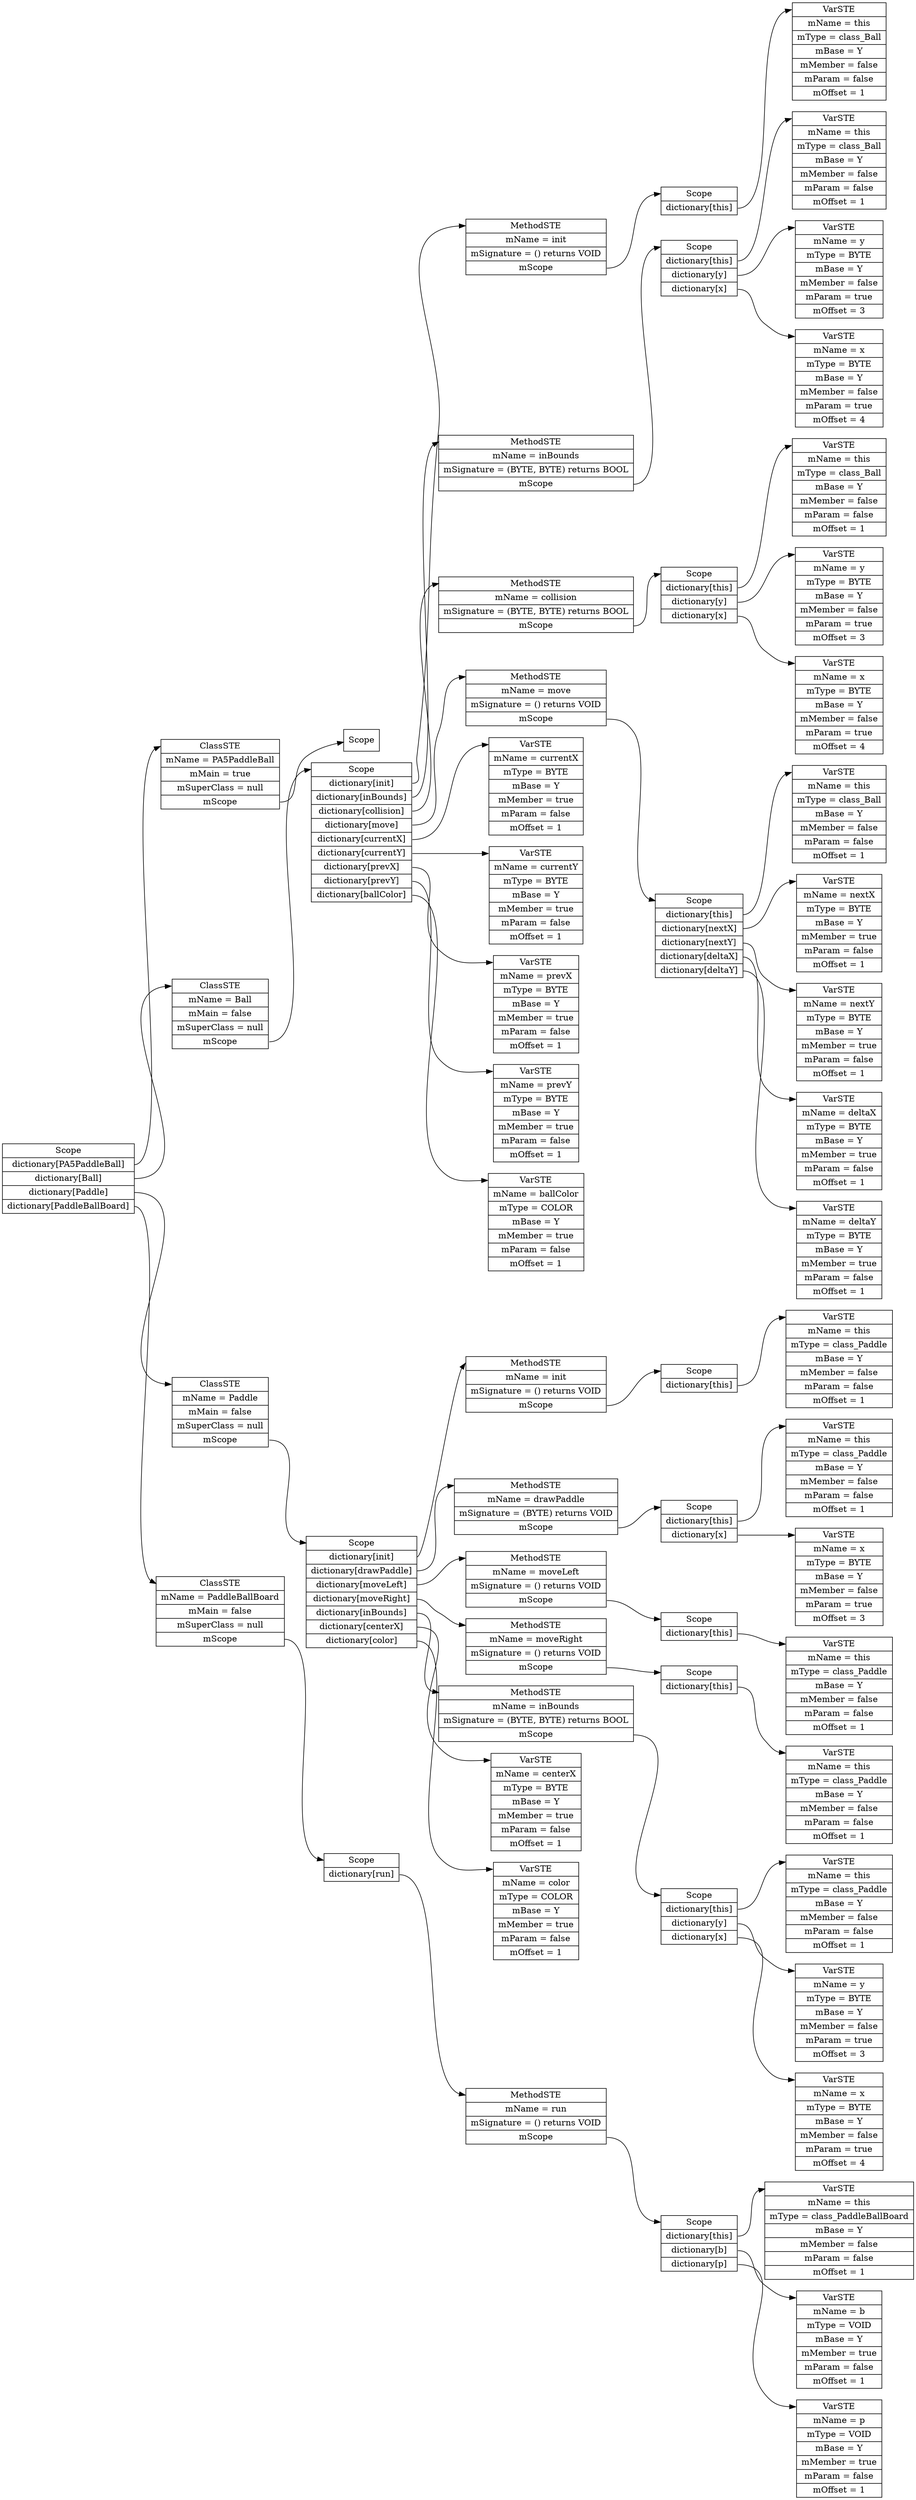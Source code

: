 digraph SymTable {
	graph [rankdir="LR"];
	node [shape=record];
	0 [label=" <f0> Scope | <f1> dictionary\[PA5PaddleBall\] | <f2> dictionary\[Ball\] | <f3> dictionary\[Paddle\] | <f4> dictionary\[PaddleBallBoard\] "];
	0:<f1> -> 1:<f0>;
	1 [label=" <f0> ClassSTE | <f1> mName = PA5PaddleBall| <f2> mMain = true| <f3> mSuperClass = null| <f4> mScope "];
	1:<f4> -> 2:<f0>;
	2 [label=" <f0> Scope "];
	0:<f2> -> 3:<f0>;
	3 [label=" <f0> ClassSTE | <f1> mName = Ball| <f2> mMain = false| <f3> mSuperClass = null| <f4> mScope "];
	3:<f4> -> 4:<f0>;
	4 [label=" <f0> Scope | <f1> dictionary\[init\] | <f2> dictionary\[inBounds\] | <f3> dictionary\[collision\] | <f4> dictionary\[move\] | <f5> dictionary\[currentX\] | <f6> dictionary\[currentY\] | <f7> dictionary\[prevX\] | <f8> dictionary\[prevY\] | <f9> dictionary\[ballColor\] "];
	4:<f1> -> 5:<f0>;
	5 [label=" <f0> MethodSTE | <f1> mName = init| <f2> mSignature = () returns VOID| <f3> mScope "];
	5:<f3> -> 6:<f0>;
	6 [label=" <f0> Scope | <f1> dictionary\[this\] "];
	6:<f1> -> 7:<f0>;
	7 [label=" <f0> VarSTE | <f1> mName = this| <f2> mType = class_Ball| <f3> mBase = Y| <f4> mMember = false| <f5> mParam = false| <f6> mOffset = 1"];
	4:<f2> -> 8:<f0>;
	8 [label=" <f0> MethodSTE | <f1> mName = inBounds| <f2> mSignature = (BYTE, BYTE) returns BOOL| <f3> mScope "];
	8:<f3> -> 9:<f0>;
	9 [label=" <f0> Scope | <f1> dictionary\[this\] | <f2> dictionary\[y\] | <f3> dictionary\[x\] "];
	9:<f1> -> 10:<f0>;
	10 [label=" <f0> VarSTE | <f1> mName = this| <f2> mType = class_Ball| <f3> mBase = Y| <f4> mMember = false| <f5> mParam = false| <f6> mOffset = 1"];
	9:<f2> -> 11:<f0>;
	11 [label=" <f0> VarSTE | <f1> mName = y| <f2> mType = BYTE| <f3> mBase = Y| <f4> mMember = false| <f5> mParam = true| <f6> mOffset = 3"];
	9:<f3> -> 12:<f0>;
	12 [label=" <f0> VarSTE | <f1> mName = x| <f2> mType = BYTE| <f3> mBase = Y| <f4> mMember = false| <f5> mParam = true| <f6> mOffset = 4"];
	4:<f3> -> 13:<f0>;
	13 [label=" <f0> MethodSTE | <f1> mName = collision| <f2> mSignature = (BYTE, BYTE) returns BOOL| <f3> mScope "];
	13:<f3> -> 14:<f0>;
	14 [label=" <f0> Scope | <f1> dictionary\[this\] | <f2> dictionary\[y\] | <f3> dictionary\[x\] "];
	14:<f1> -> 15:<f0>;
	15 [label=" <f0> VarSTE | <f1> mName = this| <f2> mType = class_Ball| <f3> mBase = Y| <f4> mMember = false| <f5> mParam = false| <f6> mOffset = 1"];
	14:<f2> -> 16:<f0>;
	16 [label=" <f0> VarSTE | <f1> mName = y| <f2> mType = BYTE| <f3> mBase = Y| <f4> mMember = false| <f5> mParam = true| <f6> mOffset = 3"];
	14:<f3> -> 17:<f0>;
	17 [label=" <f0> VarSTE | <f1> mName = x| <f2> mType = BYTE| <f3> mBase = Y| <f4> mMember = false| <f5> mParam = true| <f6> mOffset = 4"];
	4:<f4> -> 18:<f0>;
	18 [label=" <f0> MethodSTE | <f1> mName = move| <f2> mSignature = () returns VOID| <f3> mScope "];
	18:<f3> -> 19:<f0>;
	19 [label=" <f0> Scope | <f1> dictionary\[this\] | <f2> dictionary\[nextX\] | <f3> dictionary\[nextY\] | <f4> dictionary\[deltaX\] | <f5> dictionary\[deltaY\] "];
	19:<f1> -> 20:<f0>;
	20 [label=" <f0> VarSTE | <f1> mName = this| <f2> mType = class_Ball| <f3> mBase = Y| <f4> mMember = false| <f5> mParam = false| <f6> mOffset = 1"];
	19:<f2> -> 21:<f0>;
	21 [label=" <f0> VarSTE | <f1> mName = nextX| <f2> mType = BYTE| <f3> mBase = Y| <f4> mMember = true| <f5> mParam = false| <f6> mOffset = 1"];
	19:<f3> -> 22:<f0>;
	22 [label=" <f0> VarSTE | <f1> mName = nextY| <f2> mType = BYTE| <f3> mBase = Y| <f4> mMember = true| <f5> mParam = false| <f6> mOffset = 1"];
	19:<f4> -> 23:<f0>;
	23 [label=" <f0> VarSTE | <f1> mName = deltaX| <f2> mType = BYTE| <f3> mBase = Y| <f4> mMember = true| <f5> mParam = false| <f6> mOffset = 1"];
	19:<f5> -> 24:<f0>;
	24 [label=" <f0> VarSTE | <f1> mName = deltaY| <f2> mType = BYTE| <f3> mBase = Y| <f4> mMember = true| <f5> mParam = false| <f6> mOffset = 1"];
	4:<f5> -> 25:<f0>;
	25 [label=" <f0> VarSTE | <f1> mName = currentX| <f2> mType = BYTE| <f3> mBase = Y| <f4> mMember = true| <f5> mParam = false| <f6> mOffset = 1"];
	4:<f6> -> 26:<f0>;
	26 [label=" <f0> VarSTE | <f1> mName = currentY| <f2> mType = BYTE| <f3> mBase = Y| <f4> mMember = true| <f5> mParam = false| <f6> mOffset = 1"];
	4:<f7> -> 27:<f0>;
	27 [label=" <f0> VarSTE | <f1> mName = prevX| <f2> mType = BYTE| <f3> mBase = Y| <f4> mMember = true| <f5> mParam = false| <f6> mOffset = 1"];
	4:<f8> -> 28:<f0>;
	28 [label=" <f0> VarSTE | <f1> mName = prevY| <f2> mType = BYTE| <f3> mBase = Y| <f4> mMember = true| <f5> mParam = false| <f6> mOffset = 1"];
	4:<f9> -> 29:<f0>;
	29 [label=" <f0> VarSTE | <f1> mName = ballColor| <f2> mType = COLOR| <f3> mBase = Y| <f4> mMember = true| <f5> mParam = false| <f6> mOffset = 1"];
	0:<f3> -> 30:<f0>;
	30 [label=" <f0> ClassSTE | <f1> mName = Paddle| <f2> mMain = false| <f3> mSuperClass = null| <f4> mScope "];
	30:<f4> -> 31:<f0>;
	31 [label=" <f0> Scope | <f1> dictionary\[init\] | <f2> dictionary\[drawPaddle\] | <f3> dictionary\[moveLeft\] | <f4> dictionary\[moveRight\] | <f5> dictionary\[inBounds\] | <f6> dictionary\[centerX\] | <f7> dictionary\[color\] "];
	31:<f1> -> 32:<f0>;
	32 [label=" <f0> MethodSTE | <f1> mName = init| <f2> mSignature = () returns VOID| <f3> mScope "];
	32:<f3> -> 33:<f0>;
	33 [label=" <f0> Scope | <f1> dictionary\[this\] "];
	33:<f1> -> 34:<f0>;
	34 [label=" <f0> VarSTE | <f1> mName = this| <f2> mType = class_Paddle| <f3> mBase = Y| <f4> mMember = false| <f5> mParam = false| <f6> mOffset = 1"];
	31:<f2> -> 35:<f0>;
	35 [label=" <f0> MethodSTE | <f1> mName = drawPaddle| <f2> mSignature = (BYTE) returns VOID| <f3> mScope "];
	35:<f3> -> 36:<f0>;
	36 [label=" <f0> Scope | <f1> dictionary\[this\] | <f2> dictionary\[x\] "];
	36:<f1> -> 37:<f0>;
	37 [label=" <f0> VarSTE | <f1> mName = this| <f2> mType = class_Paddle| <f3> mBase = Y| <f4> mMember = false| <f5> mParam = false| <f6> mOffset = 1"];
	36:<f2> -> 38:<f0>;
	38 [label=" <f0> VarSTE | <f1> mName = x| <f2> mType = BYTE| <f3> mBase = Y| <f4> mMember = false| <f5> mParam = true| <f6> mOffset = 3"];
	31:<f3> -> 39:<f0>;
	39 [label=" <f0> MethodSTE | <f1> mName = moveLeft| <f2> mSignature = () returns VOID| <f3> mScope "];
	39:<f3> -> 40:<f0>;
	40 [label=" <f0> Scope | <f1> dictionary\[this\] "];
	40:<f1> -> 41:<f0>;
	41 [label=" <f0> VarSTE | <f1> mName = this| <f2> mType = class_Paddle| <f3> mBase = Y| <f4> mMember = false| <f5> mParam = false| <f6> mOffset = 1"];
	31:<f4> -> 42:<f0>;
	42 [label=" <f0> MethodSTE | <f1> mName = moveRight| <f2> mSignature = () returns VOID| <f3> mScope "];
	42:<f3> -> 43:<f0>;
	43 [label=" <f0> Scope | <f1> dictionary\[this\] "];
	43:<f1> -> 44:<f0>;
	44 [label=" <f0> VarSTE | <f1> mName = this| <f2> mType = class_Paddle| <f3> mBase = Y| <f4> mMember = false| <f5> mParam = false| <f6> mOffset = 1"];
	31:<f5> -> 45:<f0>;
	45 [label=" <f0> MethodSTE | <f1> mName = inBounds| <f2> mSignature = (BYTE, BYTE) returns BOOL| <f3> mScope "];
	45:<f3> -> 46:<f0>;
	46 [label=" <f0> Scope | <f1> dictionary\[this\] | <f2> dictionary\[y\] | <f3> dictionary\[x\] "];
	46:<f1> -> 47:<f0>;
	47 [label=" <f0> VarSTE | <f1> mName = this| <f2> mType = class_Paddle| <f3> mBase = Y| <f4> mMember = false| <f5> mParam = false| <f6> mOffset = 1"];
	46:<f2> -> 48:<f0>;
	48 [label=" <f0> VarSTE | <f1> mName = y| <f2> mType = BYTE| <f3> mBase = Y| <f4> mMember = false| <f5> mParam = true| <f6> mOffset = 3"];
	46:<f3> -> 49:<f0>;
	49 [label=" <f0> VarSTE | <f1> mName = x| <f2> mType = BYTE| <f3> mBase = Y| <f4> mMember = false| <f5> mParam = true| <f6> mOffset = 4"];
	31:<f6> -> 50:<f0>;
	50 [label=" <f0> VarSTE | <f1> mName = centerX| <f2> mType = BYTE| <f3> mBase = Y| <f4> mMember = true| <f5> mParam = false| <f6> mOffset = 1"];
	31:<f7> -> 51:<f0>;
	51 [label=" <f0> VarSTE | <f1> mName = color| <f2> mType = COLOR| <f3> mBase = Y| <f4> mMember = true| <f5> mParam = false| <f6> mOffset = 1"];
	0:<f4> -> 52:<f0>;
	52 [label=" <f0> ClassSTE | <f1> mName = PaddleBallBoard| <f2> mMain = false| <f3> mSuperClass = null| <f4> mScope "];
	52:<f4> -> 53:<f0>;
	53 [label=" <f0> Scope | <f1> dictionary\[run\] "];
	53:<f1> -> 54:<f0>;
	54 [label=" <f0> MethodSTE | <f1> mName = run| <f2> mSignature = () returns VOID| <f3> mScope "];
	54:<f3> -> 55:<f0>;
	55 [label=" <f0> Scope | <f1> dictionary\[this\] | <f2> dictionary\[b\] | <f3> dictionary\[p\] "];
	55:<f1> -> 56:<f0>;
	56 [label=" <f0> VarSTE | <f1> mName = this| <f2> mType = class_PaddleBallBoard| <f3> mBase = Y| <f4> mMember = false| <f5> mParam = false| <f6> mOffset = 1"];
	55:<f2> -> 57:<f0>;
	57 [label=" <f0> VarSTE | <f1> mName = b| <f2> mType = VOID| <f3> mBase = Y| <f4> mMember = true| <f5> mParam = false| <f6> mOffset = 1"];
	55:<f3> -> 58:<f0>;
	58 [label=" <f0> VarSTE | <f1> mName = p| <f2> mType = VOID| <f3> mBase = Y| <f4> mMember = true| <f5> mParam = false| <f6> mOffset = 1"];
}
